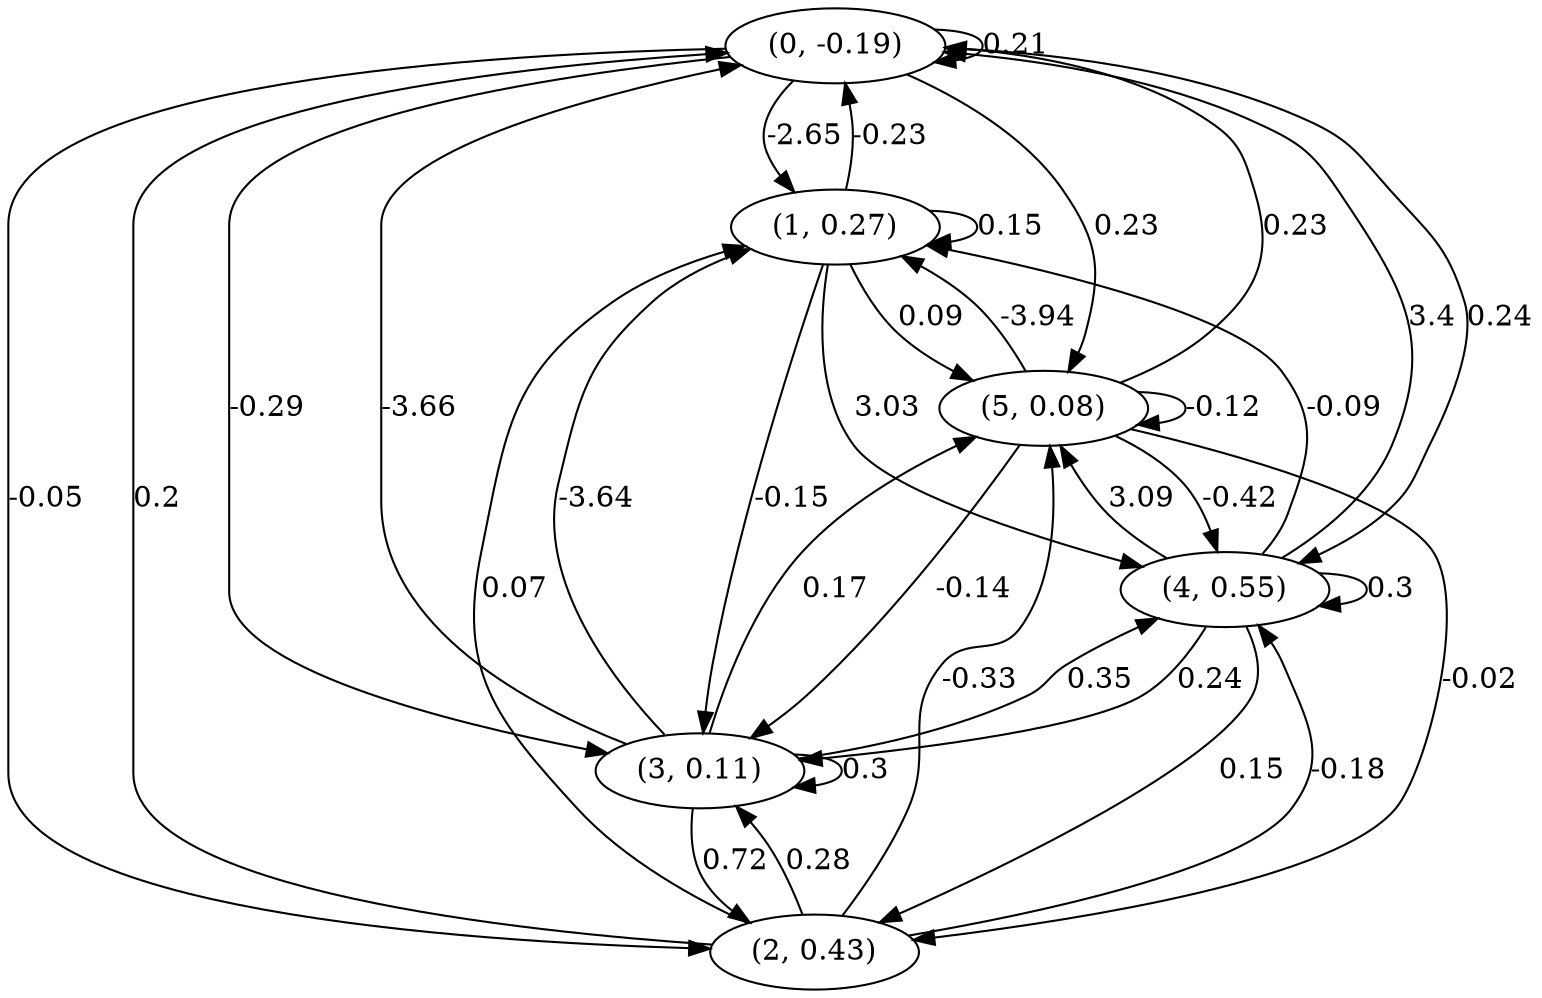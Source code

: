 digraph {
    0 [ label = "(0, -0.19)" ]
    1 [ label = "(1, 0.27)" ]
    2 [ label = "(2, 0.43)" ]
    3 [ label = "(3, 0.11)" ]
    4 [ label = "(4, 0.55)" ]
    5 [ label = "(5, 0.08)" ]
    0 -> 0 [ label = "0.21" ]
    1 -> 1 [ label = "0.15" ]
    3 -> 3 [ label = "0.3" ]
    4 -> 4 [ label = "0.3" ]
    5 -> 5 [ label = "-0.12" ]
    1 -> 0 [ label = "-0.23" ]
    2 -> 0 [ label = "0.2" ]
    3 -> 0 [ label = "-3.66" ]
    4 -> 0 [ label = "3.4" ]
    5 -> 0 [ label = "0.23" ]
    0 -> 1 [ label = "-2.65" ]
    2 -> 1 [ label = "0.07" ]
    3 -> 1 [ label = "-3.64" ]
    4 -> 1 [ label = "-0.09" ]
    5 -> 1 [ label = "-3.94" ]
    0 -> 2 [ label = "-0.05" ]
    3 -> 2 [ label = "0.72" ]
    4 -> 2 [ label = "0.15" ]
    5 -> 2 [ label = "-0.02" ]
    0 -> 3 [ label = "-0.29" ]
    1 -> 3 [ label = "-0.15" ]
    2 -> 3 [ label = "0.28" ]
    4 -> 3 [ label = "0.24" ]
    5 -> 3 [ label = "-0.14" ]
    0 -> 4 [ label = "0.24" ]
    1 -> 4 [ label = "3.03" ]
    2 -> 4 [ label = "-0.18" ]
    3 -> 4 [ label = "0.35" ]
    5 -> 4 [ label = "-0.42" ]
    0 -> 5 [ label = "0.23" ]
    1 -> 5 [ label = "0.09" ]
    2 -> 5 [ label = "-0.33" ]
    3 -> 5 [ label = "0.17" ]
    4 -> 5 [ label = "3.09" ]
}

